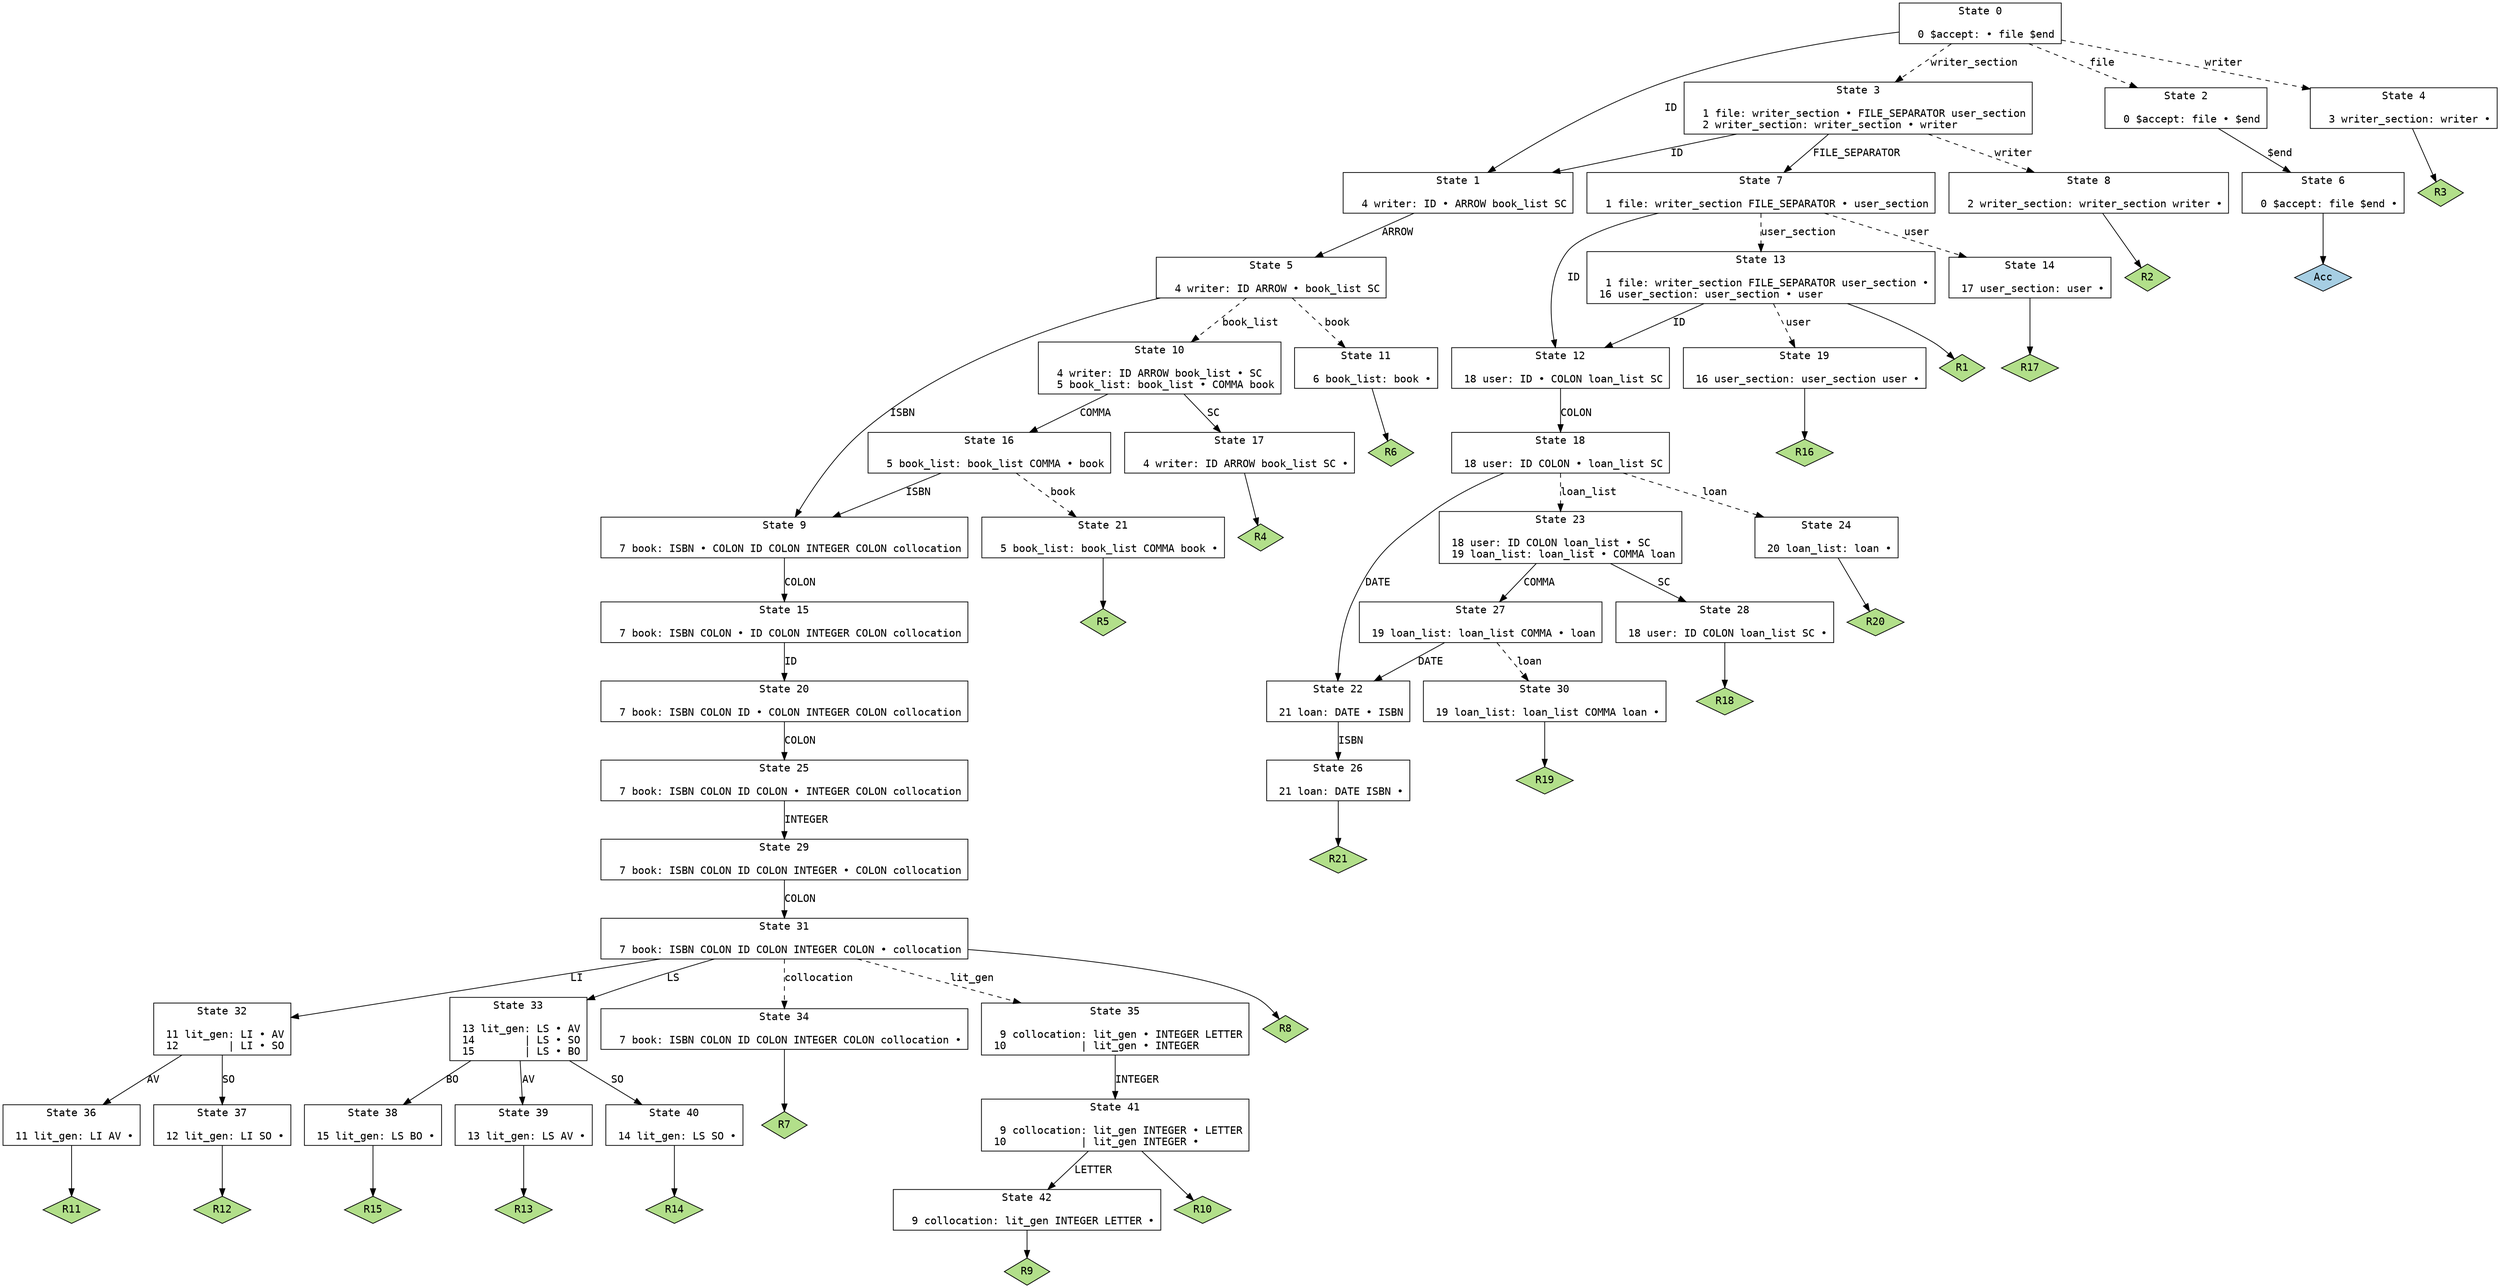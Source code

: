 // Generated by GNU Bison 3.8.2.
// Report bugs to <bug-bison@gnu.org>.
// Home page: <https://www.gnu.org/software/bison/>.

digraph "parser.y"
{
  node [fontname = courier, shape = box, colorscheme = paired6]
  edge [fontname = courier]

  0 [label="State 0\n\l  0 $accept: • file $end\l"]
  0 -> 1 [style=solid label="ID"]
  0 -> 2 [style=dashed label="file"]
  0 -> 3 [style=dashed label="writer_section"]
  0 -> 4 [style=dashed label="writer"]
  1 [label="State 1\n\l  4 writer: ID • ARROW book_list SC\l"]
  1 -> 5 [style=solid label="ARROW"]
  2 [label="State 2\n\l  0 $accept: file • $end\l"]
  2 -> 6 [style=solid label="$end"]
  3 [label="State 3\n\l  1 file: writer_section • FILE_SEPARATOR user_section\l  2 writer_section: writer_section • writer\l"]
  3 -> 7 [style=solid label="FILE_SEPARATOR"]
  3 -> 1 [style=solid label="ID"]
  3 -> 8 [style=dashed label="writer"]
  4 [label="State 4\n\l  3 writer_section: writer •\l"]
  4 -> "4R3" [style=solid]
 "4R3" [label="R3", fillcolor=3, shape=diamond, style=filled]
  5 [label="State 5\n\l  4 writer: ID ARROW • book_list SC\l"]
  5 -> 9 [style=solid label="ISBN"]
  5 -> 10 [style=dashed label="book_list"]
  5 -> 11 [style=dashed label="book"]
  6 [label="State 6\n\l  0 $accept: file $end •\l"]
  6 -> "6R0" [style=solid]
 "6R0" [label="Acc", fillcolor=1, shape=diamond, style=filled]
  7 [label="State 7\n\l  1 file: writer_section FILE_SEPARATOR • user_section\l"]
  7 -> 12 [style=solid label="ID"]
  7 -> 13 [style=dashed label="user_section"]
  7 -> 14 [style=dashed label="user"]
  8 [label="State 8\n\l  2 writer_section: writer_section writer •\l"]
  8 -> "8R2" [style=solid]
 "8R2" [label="R2", fillcolor=3, shape=diamond, style=filled]
  9 [label="State 9\n\l  7 book: ISBN • COLON ID COLON INTEGER COLON collocation\l"]
  9 -> 15 [style=solid label="COLON"]
  10 [label="State 10\n\l  4 writer: ID ARROW book_list • SC\l  5 book_list: book_list • COMMA book\l"]
  10 -> 16 [style=solid label="COMMA"]
  10 -> 17 [style=solid label="SC"]
  11 [label="State 11\n\l  6 book_list: book •\l"]
  11 -> "11R6" [style=solid]
 "11R6" [label="R6", fillcolor=3, shape=diamond, style=filled]
  12 [label="State 12\n\l 18 user: ID • COLON loan_list SC\l"]
  12 -> 18 [style=solid label="COLON"]
  13 [label="State 13\n\l  1 file: writer_section FILE_SEPARATOR user_section •\l 16 user_section: user_section • user\l"]
  13 -> 12 [style=solid label="ID"]
  13 -> 19 [style=dashed label="user"]
  13 -> "13R1" [style=solid]
 "13R1" [label="R1", fillcolor=3, shape=diamond, style=filled]
  14 [label="State 14\n\l 17 user_section: user •\l"]
  14 -> "14R17" [style=solid]
 "14R17" [label="R17", fillcolor=3, shape=diamond, style=filled]
  15 [label="State 15\n\l  7 book: ISBN COLON • ID COLON INTEGER COLON collocation\l"]
  15 -> 20 [style=solid label="ID"]
  16 [label="State 16\n\l  5 book_list: book_list COMMA • book\l"]
  16 -> 9 [style=solid label="ISBN"]
  16 -> 21 [style=dashed label="book"]
  17 [label="State 17\n\l  4 writer: ID ARROW book_list SC •\l"]
  17 -> "17R4" [style=solid]
 "17R4" [label="R4", fillcolor=3, shape=diamond, style=filled]
  18 [label="State 18\n\l 18 user: ID COLON • loan_list SC\l"]
  18 -> 22 [style=solid label="DATE"]
  18 -> 23 [style=dashed label="loan_list"]
  18 -> 24 [style=dashed label="loan"]
  19 [label="State 19\n\l 16 user_section: user_section user •\l"]
  19 -> "19R16" [style=solid]
 "19R16" [label="R16", fillcolor=3, shape=diamond, style=filled]
  20 [label="State 20\n\l  7 book: ISBN COLON ID • COLON INTEGER COLON collocation\l"]
  20 -> 25 [style=solid label="COLON"]
  21 [label="State 21\n\l  5 book_list: book_list COMMA book •\l"]
  21 -> "21R5" [style=solid]
 "21R5" [label="R5", fillcolor=3, shape=diamond, style=filled]
  22 [label="State 22\n\l 21 loan: DATE • ISBN\l"]
  22 -> 26 [style=solid label="ISBN"]
  23 [label="State 23\n\l 18 user: ID COLON loan_list • SC\l 19 loan_list: loan_list • COMMA loan\l"]
  23 -> 27 [style=solid label="COMMA"]
  23 -> 28 [style=solid label="SC"]
  24 [label="State 24\n\l 20 loan_list: loan •\l"]
  24 -> "24R20" [style=solid]
 "24R20" [label="R20", fillcolor=3, shape=diamond, style=filled]
  25 [label="State 25\n\l  7 book: ISBN COLON ID COLON • INTEGER COLON collocation\l"]
  25 -> 29 [style=solid label="INTEGER"]
  26 [label="State 26\n\l 21 loan: DATE ISBN •\l"]
  26 -> "26R21" [style=solid]
 "26R21" [label="R21", fillcolor=3, shape=diamond, style=filled]
  27 [label="State 27\n\l 19 loan_list: loan_list COMMA • loan\l"]
  27 -> 22 [style=solid label="DATE"]
  27 -> 30 [style=dashed label="loan"]
  28 [label="State 28\n\l 18 user: ID COLON loan_list SC •\l"]
  28 -> "28R18" [style=solid]
 "28R18" [label="R18", fillcolor=3, shape=diamond, style=filled]
  29 [label="State 29\n\l  7 book: ISBN COLON ID COLON INTEGER • COLON collocation\l"]
  29 -> 31 [style=solid label="COLON"]
  30 [label="State 30\n\l 19 loan_list: loan_list COMMA loan •\l"]
  30 -> "30R19" [style=solid]
 "30R19" [label="R19", fillcolor=3, shape=diamond, style=filled]
  31 [label="State 31\n\l  7 book: ISBN COLON ID COLON INTEGER COLON • collocation\l"]
  31 -> 32 [style=solid label="LI"]
  31 -> 33 [style=solid label="LS"]
  31 -> 34 [style=dashed label="collocation"]
  31 -> 35 [style=dashed label="lit_gen"]
  31 -> "31R8" [style=solid]
 "31R8" [label="R8", fillcolor=3, shape=diamond, style=filled]
  32 [label="State 32\n\l 11 lit_gen: LI • AV\l 12        | LI • SO\l"]
  32 -> 36 [style=solid label="AV"]
  32 -> 37 [style=solid label="SO"]
  33 [label="State 33\n\l 13 lit_gen: LS • AV\l 14        | LS • SO\l 15        | LS • BO\l"]
  33 -> 38 [style=solid label="BO"]
  33 -> 39 [style=solid label="AV"]
  33 -> 40 [style=solid label="SO"]
  34 [label="State 34\n\l  7 book: ISBN COLON ID COLON INTEGER COLON collocation •\l"]
  34 -> "34R7" [style=solid]
 "34R7" [label="R7", fillcolor=3, shape=diamond, style=filled]
  35 [label="State 35\n\l  9 collocation: lit_gen • INTEGER LETTER\l 10            | lit_gen • INTEGER\l"]
  35 -> 41 [style=solid label="INTEGER"]
  36 [label="State 36\n\l 11 lit_gen: LI AV •\l"]
  36 -> "36R11" [style=solid]
 "36R11" [label="R11", fillcolor=3, shape=diamond, style=filled]
  37 [label="State 37\n\l 12 lit_gen: LI SO •\l"]
  37 -> "37R12" [style=solid]
 "37R12" [label="R12", fillcolor=3, shape=diamond, style=filled]
  38 [label="State 38\n\l 15 lit_gen: LS BO •\l"]
  38 -> "38R15" [style=solid]
 "38R15" [label="R15", fillcolor=3, shape=diamond, style=filled]
  39 [label="State 39\n\l 13 lit_gen: LS AV •\l"]
  39 -> "39R13" [style=solid]
 "39R13" [label="R13", fillcolor=3, shape=diamond, style=filled]
  40 [label="State 40\n\l 14 lit_gen: LS SO •\l"]
  40 -> "40R14" [style=solid]
 "40R14" [label="R14", fillcolor=3, shape=diamond, style=filled]
  41 [label="State 41\n\l  9 collocation: lit_gen INTEGER • LETTER\l 10            | lit_gen INTEGER •\l"]
  41 -> 42 [style=solid label="LETTER"]
  41 -> "41R10" [style=solid]
 "41R10" [label="R10", fillcolor=3, shape=diamond, style=filled]
  42 [label="State 42\n\l  9 collocation: lit_gen INTEGER LETTER •\l"]
  42 -> "42R9" [style=solid]
 "42R9" [label="R9", fillcolor=3, shape=diamond, style=filled]
}
